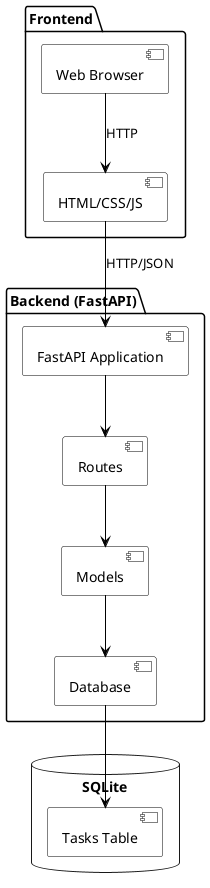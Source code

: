 @startuml System Architecture

!define RECTANGLE class

skinparam componentStyle uml2
skinparam component {
  BackgroundColor White
  BorderColor Black
  ArrowColor Black
}

package "Frontend" {
  [Web Browser] as client
  [HTML/CSS/JS] as static
}

package "Backend (FastAPI)" {
  [FastAPI Application] as app
  [Routes] as routes
  [Models] as models
  [Database] as db
}

database "SQLite" {
  [Tasks Table] as tasks
}

client --> static : HTTP
static --> app : HTTP/JSON
app --> routes
routes --> models
models --> db
db --> tasks

@enduml
